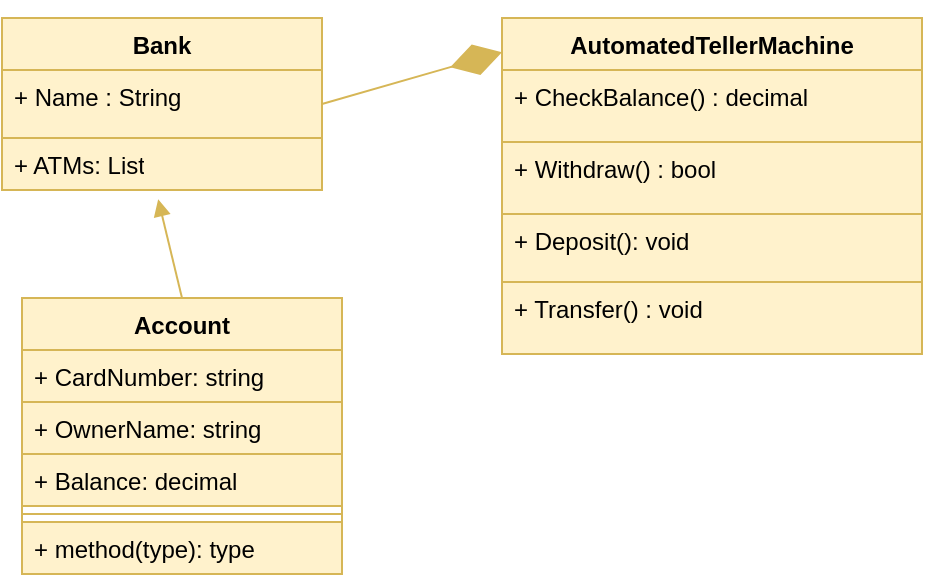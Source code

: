 <mxfile version="23.1.2" type="device">
  <diagram name="Сторінка-1" id="Ennya5fTkGqJ5hNuEO9-">
    <mxGraphModel dx="794" dy="420" grid="1" gridSize="10" guides="1" tooltips="1" connect="1" arrows="1" fold="1" page="1" pageScale="1" pageWidth="827" pageHeight="1169" math="0" shadow="0">
      <root>
        <mxCell id="0" />
        <mxCell id="1" parent="0" />
        <mxCell id="kWF9LUOLmjuhiPk4G058-1" value="Bank" style="swimlane;fontStyle=1;align=center;verticalAlign=top;childLayout=stackLayout;horizontal=1;startSize=26;horizontalStack=0;resizeParent=1;resizeParentMax=0;resizeLast=0;collapsible=1;marginBottom=0;whiteSpace=wrap;html=1;fillColor=#fff2cc;strokeColor=#d6b656;" vertex="1" parent="1">
          <mxGeometry x="120" y="50" width="160" height="86" as="geometry" />
        </mxCell>
        <mxCell id="kWF9LUOLmjuhiPk4G058-2" value="+ Name : String" style="text;align=left;verticalAlign=top;spacingLeft=4;spacingRight=4;overflow=hidden;rotatable=0;points=[[0,0.5],[1,0.5]];portConstraint=eastwest;whiteSpace=wrap;html=1;fillColor=#fff2cc;strokeColor=#d6b656;" vertex="1" parent="kWF9LUOLmjuhiPk4G058-1">
          <mxGeometry y="26" width="160" height="34" as="geometry" />
        </mxCell>
        <mxCell id="kWF9LUOLmjuhiPk4G058-6" value="+ ATMs:&amp;nbsp;List" style="text;align=left;verticalAlign=top;spacingLeft=4;spacingRight=4;overflow=hidden;rotatable=0;points=[[0,0.5],[1,0.5]];portConstraint=eastwest;whiteSpace=wrap;html=1;fillColor=#fff2cc;strokeColor=#d6b656;" vertex="1" parent="kWF9LUOLmjuhiPk4G058-1">
          <mxGeometry y="60" width="160" height="26" as="geometry" />
        </mxCell>
        <mxCell id="kWF9LUOLmjuhiPk4G058-10" value="AutomatedTellerMachine" style="swimlane;fontStyle=1;align=center;verticalAlign=top;childLayout=stackLayout;horizontal=1;startSize=26;horizontalStack=0;resizeParent=1;resizeParentMax=0;resizeLast=0;collapsible=1;marginBottom=0;whiteSpace=wrap;html=1;fillColor=#fff2cc;strokeColor=#d6b656;" vertex="1" parent="1">
          <mxGeometry x="370" y="50" width="210" height="168" as="geometry" />
        </mxCell>
        <mxCell id="kWF9LUOLmjuhiPk4G058-4" value="+&amp;nbsp;CheckBalance() : decimal" style="text;align=left;verticalAlign=top;spacingLeft=4;spacingRight=4;overflow=hidden;rotatable=0;points=[[0,0.5],[1,0.5]];portConstraint=eastwest;whiteSpace=wrap;html=1;fillColor=#fff2cc;strokeColor=#d6b656;" vertex="1" parent="kWF9LUOLmjuhiPk4G058-10">
          <mxGeometry y="26" width="210" height="36" as="geometry" />
        </mxCell>
        <mxCell id="kWF9LUOLmjuhiPk4G058-14" value="+ Withdraw() : bool" style="text;align=left;verticalAlign=top;spacingLeft=4;spacingRight=4;overflow=hidden;rotatable=0;points=[[0,0.5],[1,0.5]];portConstraint=eastwest;whiteSpace=wrap;html=1;fillColor=#fff2cc;strokeColor=#d6b656;" vertex="1" parent="kWF9LUOLmjuhiPk4G058-10">
          <mxGeometry y="62" width="210" height="36" as="geometry" />
        </mxCell>
        <mxCell id="kWF9LUOLmjuhiPk4G058-13" value="+ Deposit(): void" style="text;align=left;verticalAlign=top;spacingLeft=4;spacingRight=4;overflow=hidden;rotatable=0;points=[[0,0.5],[1,0.5]];portConstraint=eastwest;whiteSpace=wrap;html=1;fillColor=#fff2cc;strokeColor=#d6b656;" vertex="1" parent="kWF9LUOLmjuhiPk4G058-10">
          <mxGeometry y="98" width="210" height="34" as="geometry" />
        </mxCell>
        <mxCell id="kWF9LUOLmjuhiPk4G058-15" value="+ Transfer() : void" style="text;align=left;verticalAlign=top;spacingLeft=4;spacingRight=4;overflow=hidden;rotatable=0;points=[[0,0.5],[1,0.5]];portConstraint=eastwest;whiteSpace=wrap;html=1;fillColor=#fff2cc;strokeColor=#d6b656;" vertex="1" parent="kWF9LUOLmjuhiPk4G058-10">
          <mxGeometry y="132" width="210" height="36" as="geometry" />
        </mxCell>
        <mxCell id="kWF9LUOLmjuhiPk4G058-16" value="Account" style="swimlane;fontStyle=1;align=center;verticalAlign=top;childLayout=stackLayout;horizontal=1;startSize=26;horizontalStack=0;resizeParent=1;resizeParentMax=0;resizeLast=0;collapsible=1;marginBottom=0;whiteSpace=wrap;html=1;fillColor=#fff2cc;strokeColor=#d6b656;" vertex="1" parent="1">
          <mxGeometry x="130" y="190" width="160" height="138" as="geometry" />
        </mxCell>
        <mxCell id="kWF9LUOLmjuhiPk4G058-17" value="+ CardNumber: string" style="text;align=left;verticalAlign=top;spacingLeft=4;spacingRight=4;overflow=hidden;rotatable=0;points=[[0,0.5],[1,0.5]];portConstraint=eastwest;whiteSpace=wrap;html=1;fillColor=#fff2cc;strokeColor=#d6b656;" vertex="1" parent="kWF9LUOLmjuhiPk4G058-16">
          <mxGeometry y="26" width="160" height="26" as="geometry" />
        </mxCell>
        <mxCell id="kWF9LUOLmjuhiPk4G058-20" value="+ OwnerName: string" style="text;align=left;verticalAlign=top;spacingLeft=4;spacingRight=4;overflow=hidden;rotatable=0;points=[[0,0.5],[1,0.5]];portConstraint=eastwest;whiteSpace=wrap;html=1;fillColor=#fff2cc;strokeColor=#d6b656;" vertex="1" parent="kWF9LUOLmjuhiPk4G058-16">
          <mxGeometry y="52" width="160" height="26" as="geometry" />
        </mxCell>
        <mxCell id="kWF9LUOLmjuhiPk4G058-22" value="+ Balance: decimal" style="text;align=left;verticalAlign=top;spacingLeft=4;spacingRight=4;overflow=hidden;rotatable=0;points=[[0,0.5],[1,0.5]];portConstraint=eastwest;whiteSpace=wrap;html=1;fillColor=#fff2cc;strokeColor=#d6b656;" vertex="1" parent="kWF9LUOLmjuhiPk4G058-16">
          <mxGeometry y="78" width="160" height="26" as="geometry" />
        </mxCell>
        <mxCell id="kWF9LUOLmjuhiPk4G058-18" value="" style="line;strokeWidth=1;align=left;verticalAlign=middle;spacingTop=-1;spacingLeft=3;spacingRight=3;rotatable=0;labelPosition=right;points=[];portConstraint=eastwest;fillColor=#fff2cc;strokeColor=#d6b656;" vertex="1" parent="kWF9LUOLmjuhiPk4G058-16">
          <mxGeometry y="104" width="160" height="8" as="geometry" />
        </mxCell>
        <mxCell id="kWF9LUOLmjuhiPk4G058-19" value="+ method(type): type" style="text;align=left;verticalAlign=top;spacingLeft=4;spacingRight=4;overflow=hidden;rotatable=0;points=[[0,0.5],[1,0.5]];portConstraint=eastwest;whiteSpace=wrap;html=1;fillColor=#fff2cc;strokeColor=#d6b656;" vertex="1" parent="kWF9LUOLmjuhiPk4G058-16">
          <mxGeometry y="112" width="160" height="26" as="geometry" />
        </mxCell>
        <mxCell id="kWF9LUOLmjuhiPk4G058-23" value="" style="endArrow=diamondThin;endFill=1;endSize=24;html=1;rounded=0;exitX=1;exitY=0.5;exitDx=0;exitDy=0;entryX=0;entryY=0.102;entryDx=0;entryDy=0;entryPerimeter=0;fillColor=#fff2cc;strokeColor=#d6b656;" edge="1" parent="1" source="kWF9LUOLmjuhiPk4G058-2" target="kWF9LUOLmjuhiPk4G058-10">
          <mxGeometry width="160" relative="1" as="geometry">
            <mxPoint x="310" y="93" as="sourcePoint" />
            <mxPoint x="440" y="92.5" as="targetPoint" />
          </mxGeometry>
        </mxCell>
        <mxCell id="kWF9LUOLmjuhiPk4G058-26" value="" style="html=1;verticalAlign=bottom;endArrow=block;curved=0;rounded=0;entryX=0.488;entryY=1.179;entryDx=0;entryDy=0;entryPerimeter=0;exitX=0.5;exitY=0;exitDx=0;exitDy=0;fillColor=#fff2cc;strokeColor=#d6b656;" edge="1" parent="1" source="kWF9LUOLmjuhiPk4G058-16" target="kWF9LUOLmjuhiPk4G058-6">
          <mxGeometry width="80" relative="1" as="geometry">
            <mxPoint x="160" y="180" as="sourcePoint" />
            <mxPoint x="240" y="180" as="targetPoint" />
          </mxGeometry>
        </mxCell>
      </root>
    </mxGraphModel>
  </diagram>
</mxfile>
